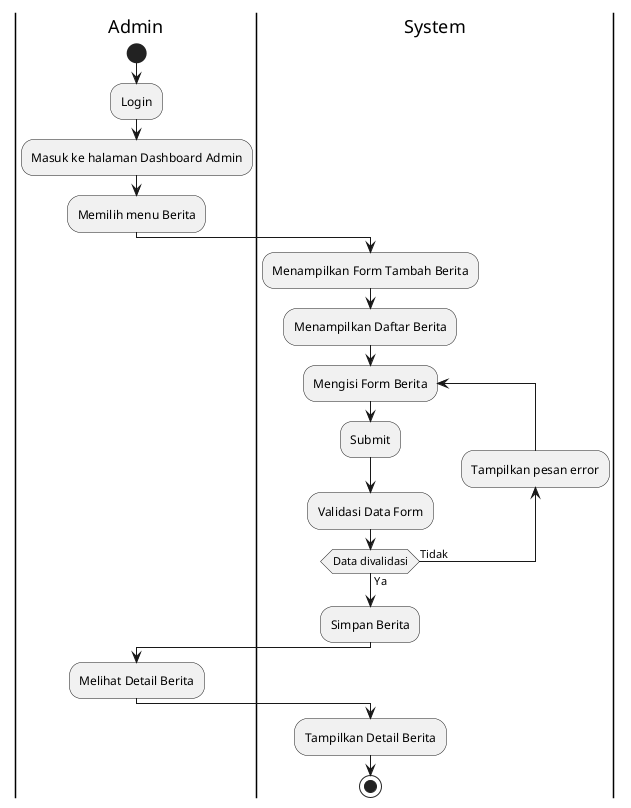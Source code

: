 @startuml


|Admin|
start
:Login;
:Masuk ke halaman Dashboard Admin;
:Memilih menu Berita;

|System|
:Menampilkan Form Tambah Berita;
:Menampilkan Daftar Berita;


repeat :Mengisi Form Berita;
:Submit;

|System|
:Validasi Data Form;
backward :Tampilkan pesan error;
repeat while (Data divalidasi) is (Tidak) not (Ya)
:Simpan Berita;


|Admin|
:Melihat Detail Berita;

|System|
:Tampilkan Detail Berita;

stop

@enduml